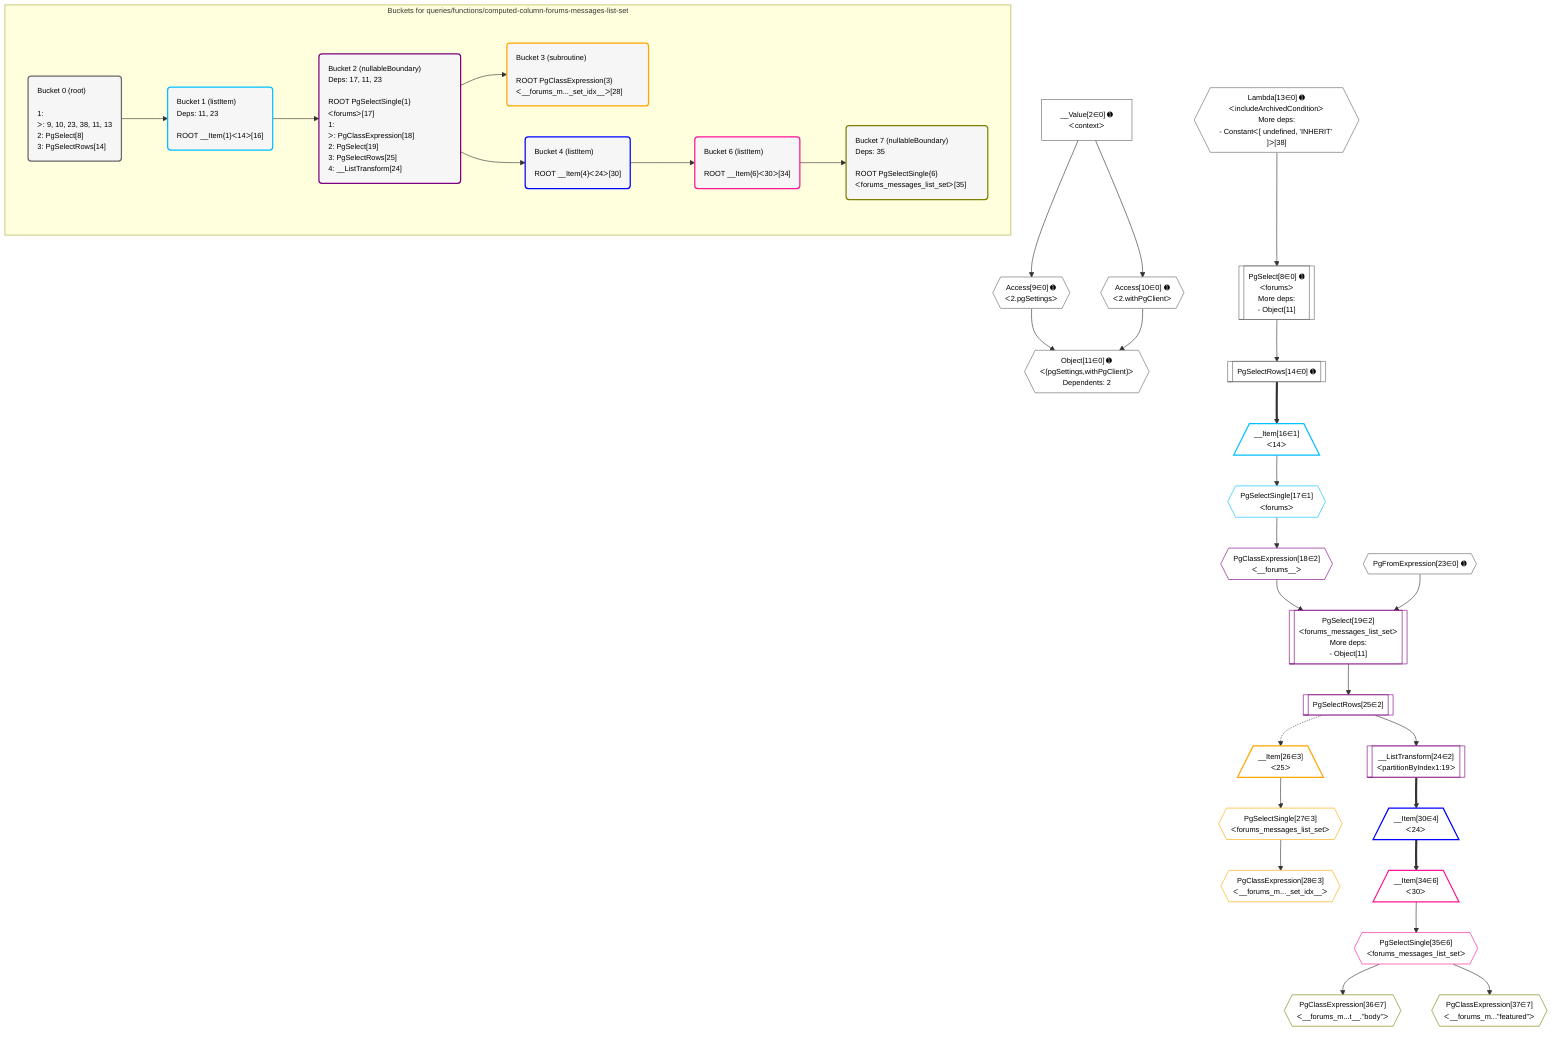 %%{init: {'themeVariables': { 'fontSize': '12px'}}}%%
graph TD
    classDef path fill:#eee,stroke:#000,color:#000
    classDef plan fill:#fff,stroke-width:1px,color:#000
    classDef itemplan fill:#fff,stroke-width:2px,color:#000
    classDef unbatchedplan fill:#dff,stroke-width:1px,color:#000
    classDef sideeffectplan fill:#fcc,stroke-width:2px,color:#000
    classDef bucket fill:#f6f6f6,color:#000,stroke-width:2px,text-align:left

    subgraph "Buckets for queries/functions/computed-column-forums-messages-list-set"
    Bucket0("Bucket 0 (root)<br /><br />1: <br />ᐳ: 9, 10, 23, 38, 11, 13<br />2: PgSelect[8]<br />3: PgSelectRows[14]"):::bucket
    Bucket1("Bucket 1 (listItem)<br />Deps: 11, 23<br /><br />ROOT __Item{1}ᐸ14ᐳ[16]"):::bucket
    Bucket2("Bucket 2 (nullableBoundary)<br />Deps: 17, 11, 23<br /><br />ROOT PgSelectSingle{1}ᐸforumsᐳ[17]<br />1: <br />ᐳ: PgClassExpression[18]<br />2: PgSelect[19]<br />3: PgSelectRows[25]<br />4: __ListTransform[24]"):::bucket
    Bucket3("Bucket 3 (subroutine)<br /><br />ROOT PgClassExpression{3}ᐸ__forums_m..._set_idx__ᐳ[28]"):::bucket
    Bucket4("Bucket 4 (listItem)<br /><br />ROOT __Item{4}ᐸ24ᐳ[30]"):::bucket
    Bucket6("Bucket 6 (listItem)<br /><br />ROOT __Item{6}ᐸ30ᐳ[34]"):::bucket
    Bucket7("Bucket 7 (nullableBoundary)<br />Deps: 35<br /><br />ROOT PgSelectSingle{6}ᐸforums_messages_list_setᐳ[35]"):::bucket
    end
    Bucket0 --> Bucket1
    Bucket1 --> Bucket2
    Bucket2 --> Bucket3 & Bucket4
    Bucket4 --> Bucket6
    Bucket6 --> Bucket7

    %% plan dependencies
    PgSelect8[["PgSelect[8∈0] ➊<br />ᐸforumsᐳ<br />More deps:<br />- Object[11]"]]:::plan
    Lambda13{{"Lambda[13∈0] ➊<br />ᐸincludeArchivedConditionᐳ<br />More deps:<br />- Constantᐸ[ undefined, 'INHERIT' ]ᐳ[38]"}}:::plan
    Lambda13 --> PgSelect8
    Object11{{"Object[11∈0] ➊<br />ᐸ{pgSettings,withPgClient}ᐳ<br />Dependents: 2"}}:::plan
    Access9{{"Access[9∈0] ➊<br />ᐸ2.pgSettingsᐳ"}}:::plan
    Access10{{"Access[10∈0] ➊<br />ᐸ2.withPgClientᐳ"}}:::plan
    Access9 & Access10 --> Object11
    __Value2["__Value[2∈0] ➊<br />ᐸcontextᐳ"]:::plan
    __Value2 --> Access9
    __Value2 --> Access10
    PgSelectRows14[["PgSelectRows[14∈0] ➊"]]:::plan
    PgSelect8 --> PgSelectRows14
    PgFromExpression23{{"PgFromExpression[23∈0] ➊"}}:::plan
    __Item16[/"__Item[16∈1]<br />ᐸ14ᐳ"\]:::itemplan
    PgSelectRows14 ==> __Item16
    PgSelectSingle17{{"PgSelectSingle[17∈1]<br />ᐸforumsᐳ"}}:::plan
    __Item16 --> PgSelectSingle17
    PgSelect19[["PgSelect[19∈2]<br />ᐸforums_messages_list_setᐳ<br />More deps:<br />- Object[11]"]]:::plan
    PgClassExpression18{{"PgClassExpression[18∈2]<br />ᐸ__forums__ᐳ"}}:::plan
    PgClassExpression18 & PgFromExpression23 --> PgSelect19
    PgSelectSingle17 --> PgClassExpression18
    __ListTransform24[["__ListTransform[24∈2]<br />ᐸpartitionByIndex1:19ᐳ"]]:::plan
    PgSelectRows25[["PgSelectRows[25∈2]"]]:::plan
    PgSelectRows25 --> __ListTransform24
    PgSelect19 --> PgSelectRows25
    __Item26[/"__Item[26∈3]<br />ᐸ25ᐳ"\]:::itemplan
    PgSelectRows25 -.-> __Item26
    PgSelectSingle27{{"PgSelectSingle[27∈3]<br />ᐸforums_messages_list_setᐳ"}}:::plan
    __Item26 --> PgSelectSingle27
    PgClassExpression28{{"PgClassExpression[28∈3]<br />ᐸ__forums_m..._set_idx__ᐳ"}}:::plan
    PgSelectSingle27 --> PgClassExpression28
    __Item30[/"__Item[30∈4]<br />ᐸ24ᐳ"\]:::itemplan
    __ListTransform24 ==> __Item30
    __Item34[/"__Item[34∈6]<br />ᐸ30ᐳ"\]:::itemplan
    __Item30 ==> __Item34
    PgSelectSingle35{{"PgSelectSingle[35∈6]<br />ᐸforums_messages_list_setᐳ"}}:::plan
    __Item34 --> PgSelectSingle35
    PgClassExpression36{{"PgClassExpression[36∈7]<br />ᐸ__forums_m...t__.”body”ᐳ"}}:::plan
    PgSelectSingle35 --> PgClassExpression36
    PgClassExpression37{{"PgClassExpression[37∈7]<br />ᐸ__forums_m...”featured”ᐳ"}}:::plan
    PgSelectSingle35 --> PgClassExpression37

    %% define steps
    classDef bucket0 stroke:#696969
    class Bucket0,__Value2,PgSelect8,Access9,Access10,Object11,Lambda13,PgSelectRows14,PgFromExpression23 bucket0
    classDef bucket1 stroke:#00bfff
    class Bucket1,__Item16,PgSelectSingle17 bucket1
    classDef bucket2 stroke:#7f007f
    class Bucket2,PgClassExpression18,PgSelect19,__ListTransform24,PgSelectRows25 bucket2
    classDef bucket3 stroke:#ffa500
    class Bucket3,__Item26,PgSelectSingle27,PgClassExpression28 bucket3
    classDef bucket4 stroke:#0000ff
    class Bucket4,__Item30 bucket4
    classDef bucket6 stroke:#ff1493
    class Bucket6,__Item34,PgSelectSingle35 bucket6
    classDef bucket7 stroke:#808000
    class Bucket7,PgClassExpression36,PgClassExpression37 bucket7